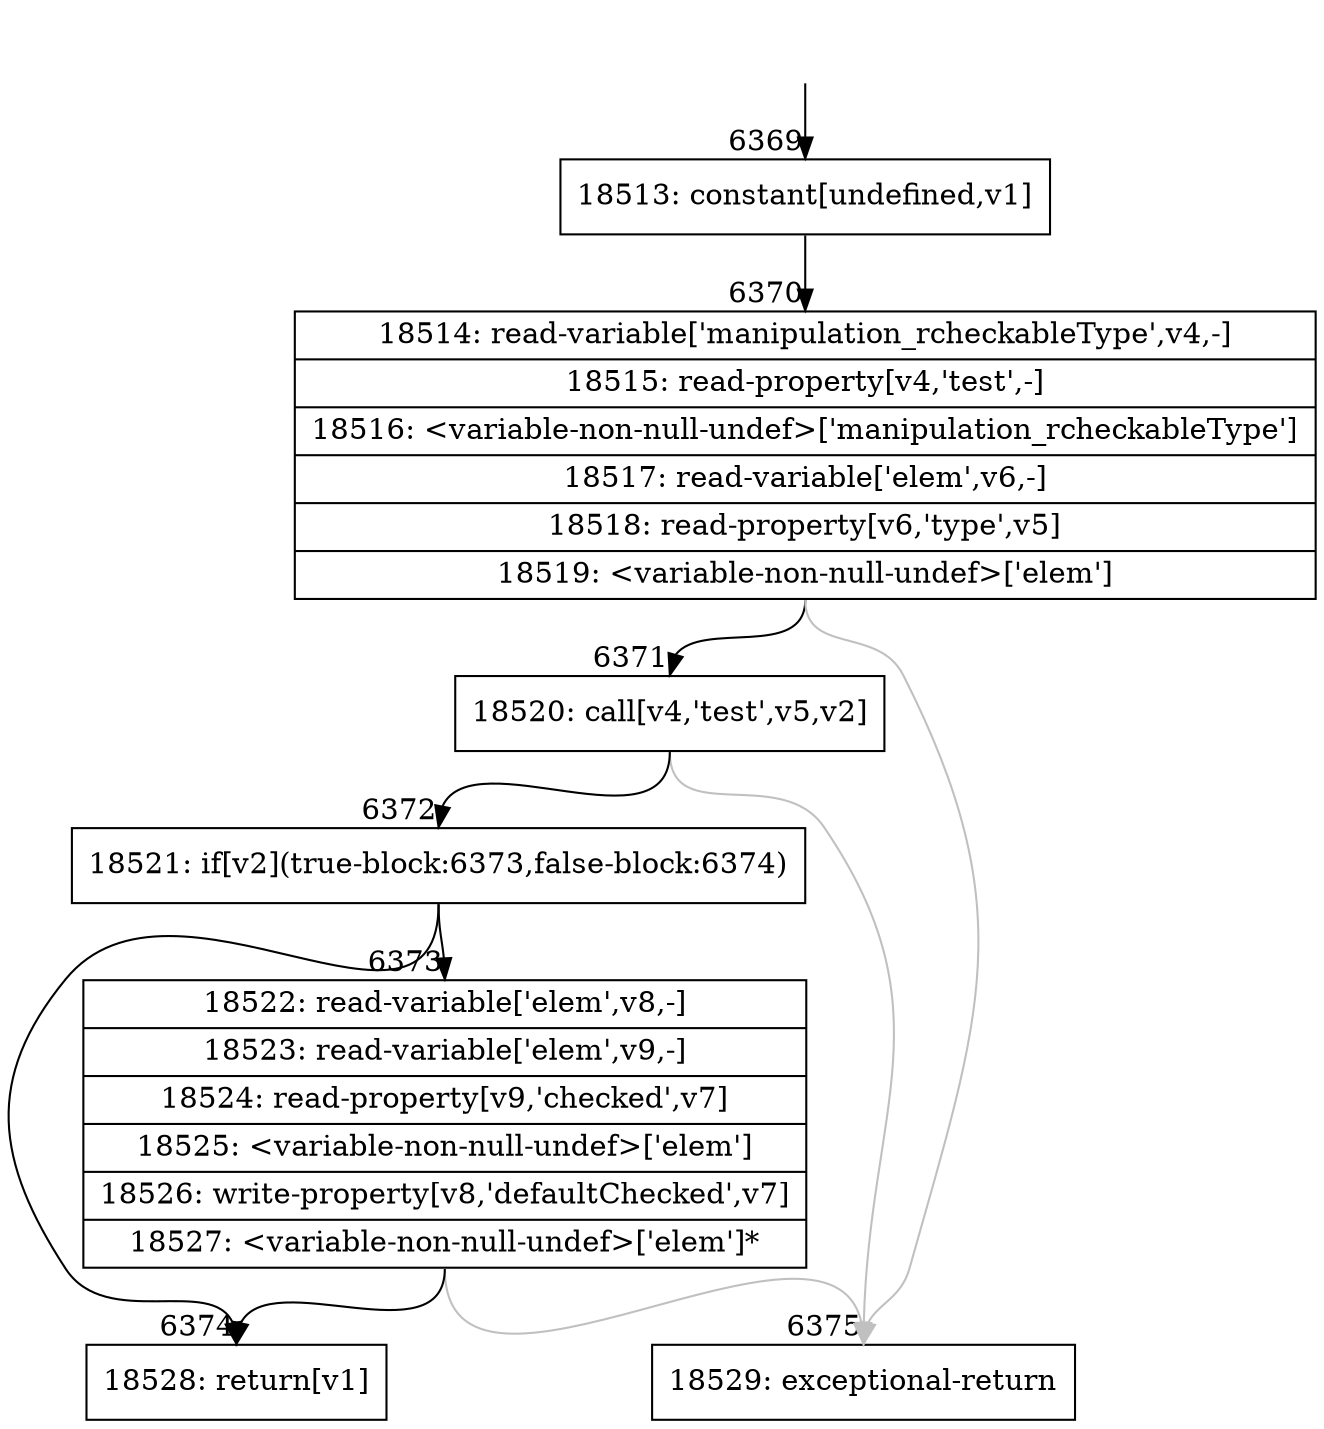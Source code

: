digraph {
rankdir="TD"
BB_entry413[shape=none,label=""];
BB_entry413 -> BB6369 [tailport=s, headport=n, headlabel="    6369"]
BB6369 [shape=record label="{18513: constant[undefined,v1]}" ] 
BB6369 -> BB6370 [tailport=s, headport=n, headlabel="      6370"]
BB6370 [shape=record label="{18514: read-variable['manipulation_rcheckableType',v4,-]|18515: read-property[v4,'test',-]|18516: \<variable-non-null-undef\>['manipulation_rcheckableType']|18517: read-variable['elem',v6,-]|18518: read-property[v6,'type',v5]|18519: \<variable-non-null-undef\>['elem']}" ] 
BB6370 -> BB6371 [tailport=s, headport=n, headlabel="      6371"]
BB6370 -> BB6375 [tailport=s, headport=n, color=gray, headlabel="      6375"]
BB6371 [shape=record label="{18520: call[v4,'test',v5,v2]}" ] 
BB6371 -> BB6372 [tailport=s, headport=n, headlabel="      6372"]
BB6371 -> BB6375 [tailport=s, headport=n, color=gray]
BB6372 [shape=record label="{18521: if[v2](true-block:6373,false-block:6374)}" ] 
BB6372 -> BB6373 [tailport=s, headport=n, headlabel="      6373"]
BB6372 -> BB6374 [tailport=s, headport=n, headlabel="      6374"]
BB6373 [shape=record label="{18522: read-variable['elem',v8,-]|18523: read-variable['elem',v9,-]|18524: read-property[v9,'checked',v7]|18525: \<variable-non-null-undef\>['elem']|18526: write-property[v8,'defaultChecked',v7]|18527: \<variable-non-null-undef\>['elem']*}" ] 
BB6373 -> BB6374 [tailport=s, headport=n]
BB6373 -> BB6375 [tailport=s, headport=n, color=gray]
BB6374 [shape=record label="{18528: return[v1]}" ] 
BB6375 [shape=record label="{18529: exceptional-return}" ] 
}
